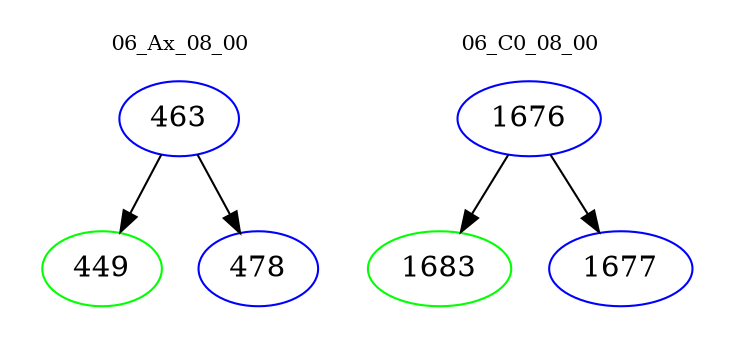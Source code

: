 digraph{
subgraph cluster_0 {
color = white
label = "06_Ax_08_00";
fontsize=10;
T0_463 [label="463", color="blue"]
T0_463 -> T0_449 [color="black"]
T0_449 [label="449", color="green"]
T0_463 -> T0_478 [color="black"]
T0_478 [label="478", color="blue"]
}
subgraph cluster_1 {
color = white
label = "06_C0_08_00";
fontsize=10;
T1_1676 [label="1676", color="blue"]
T1_1676 -> T1_1683 [color="black"]
T1_1683 [label="1683", color="green"]
T1_1676 -> T1_1677 [color="black"]
T1_1677 [label="1677", color="blue"]
}
}
